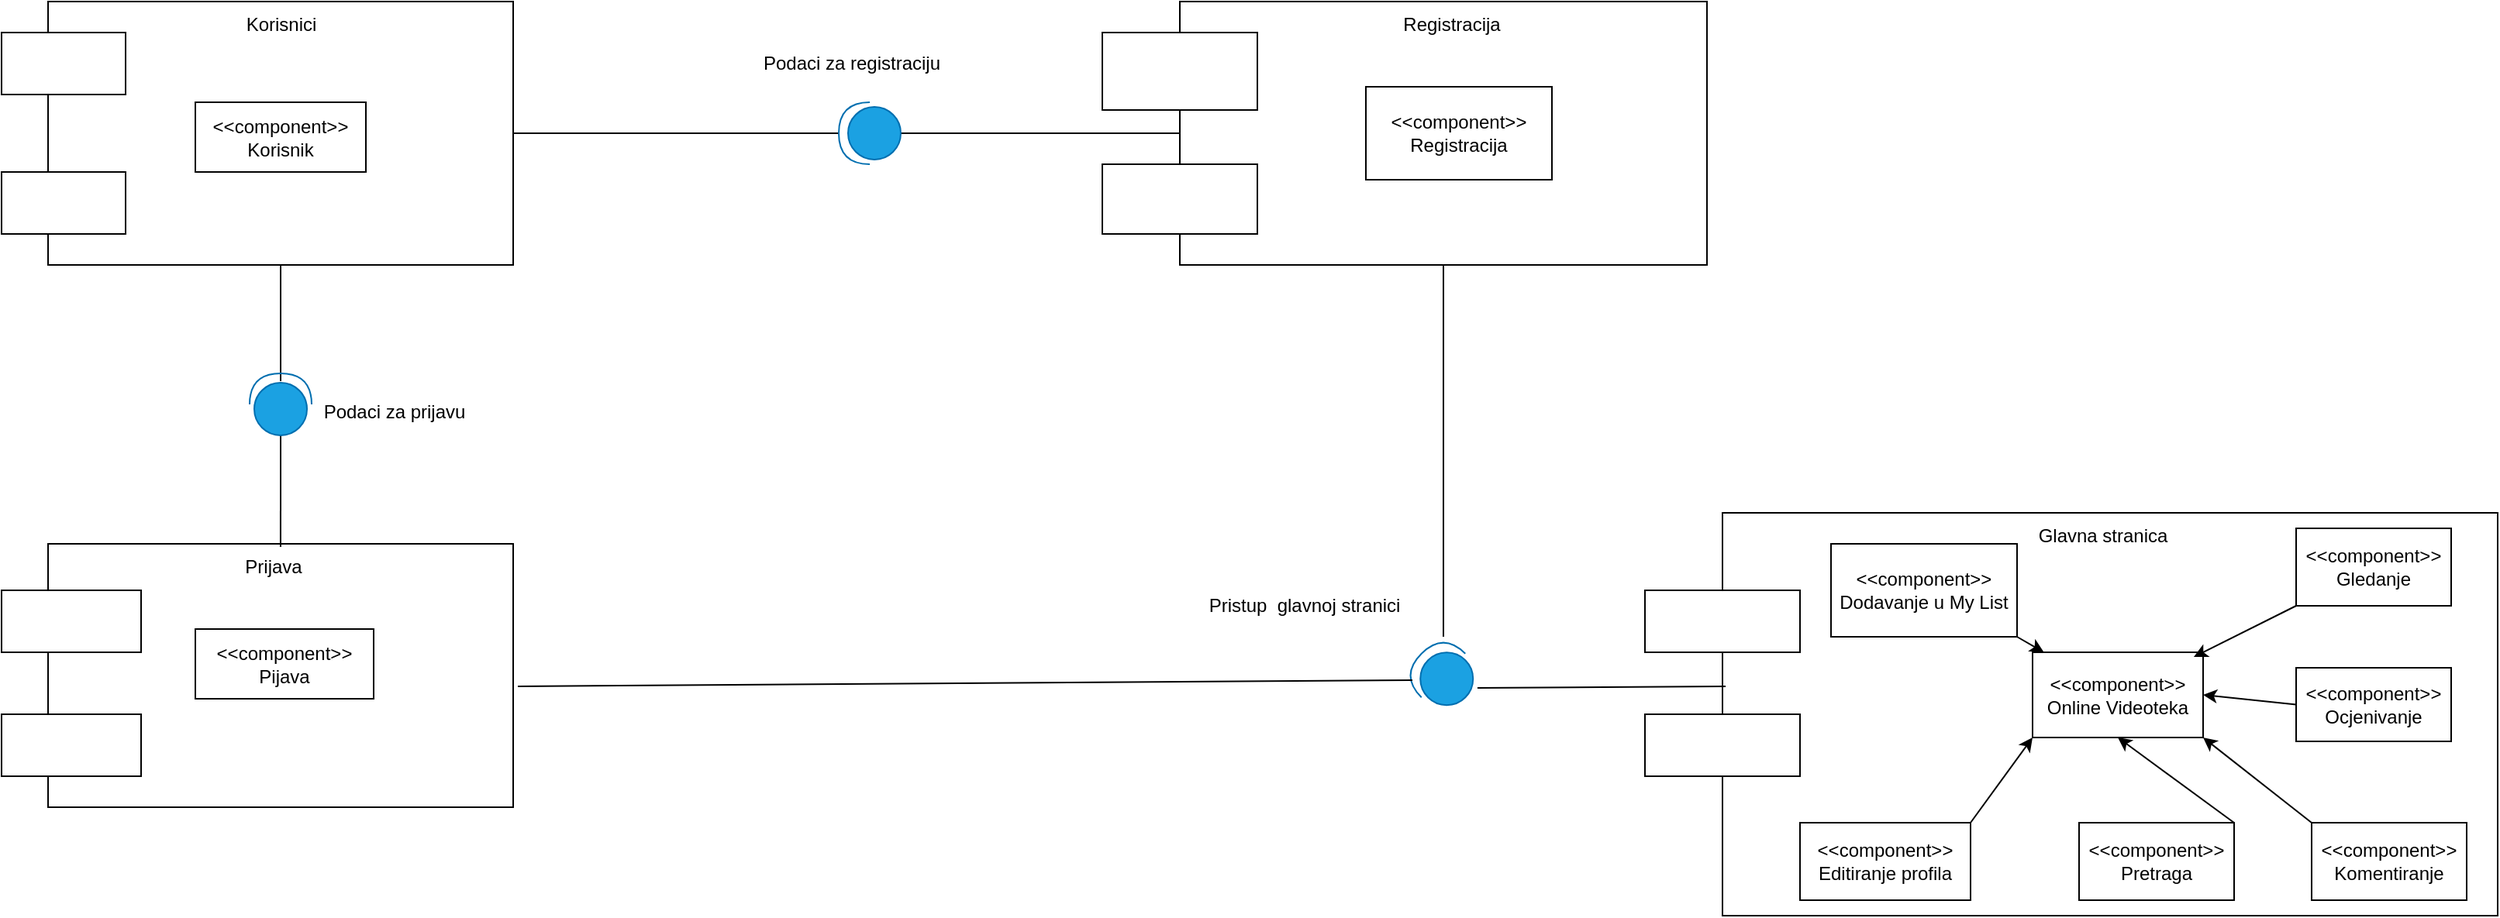 <mxfile version="21.6.8" type="google">
  <diagram name="Page-1" id="1hfMfTK2yjsWsucCjEhh">
    <mxGraphModel grid="1" page="1" gridSize="10" guides="1" tooltips="1" connect="1" arrows="1" fold="1" pageScale="1" pageWidth="827" pageHeight="1169" math="0" shadow="0">
      <root>
        <mxCell id="0" />
        <mxCell id="1" parent="0" />
        <mxCell id="CAX5XdgEWYL_8YnyTvap-11" value="" style="rounded=0;whiteSpace=wrap;html=1;" vertex="1" parent="1">
          <mxGeometry x="40" y="40" width="300" height="170" as="geometry" />
        </mxCell>
        <mxCell id="CAX5XdgEWYL_8YnyTvap-12" value="" style="rounded=0;whiteSpace=wrap;html=1;" vertex="1" parent="1">
          <mxGeometry x="10" y="60" width="80" height="40" as="geometry" />
        </mxCell>
        <mxCell id="CAX5XdgEWYL_8YnyTvap-13" value="" style="rounded=0;whiteSpace=wrap;html=1;" vertex="1" parent="1">
          <mxGeometry x="10" y="150" width="80" height="40" as="geometry" />
        </mxCell>
        <mxCell id="CAX5XdgEWYL_8YnyTvap-14" value="&amp;lt;&amp;lt;component&amp;gt;&amp;gt;&lt;br&gt;Korisnik" style="rounded=0;whiteSpace=wrap;html=1;" vertex="1" parent="1">
          <mxGeometry x="135" y="105" width="110" height="45" as="geometry" />
        </mxCell>
        <mxCell id="CAX5XdgEWYL_8YnyTvap-15" value="Korisnici" style="text;html=1;align=center;verticalAlign=middle;resizable=0;points=[];autosize=1;strokeColor=none;fillColor=none;" vertex="1" parent="1">
          <mxGeometry x="155" y="40" width="70" height="30" as="geometry" />
        </mxCell>
        <mxCell id="CAX5XdgEWYL_8YnyTvap-16" value="" style="rounded=0;whiteSpace=wrap;html=1;" vertex="1" parent="1">
          <mxGeometry x="40" y="390" width="300" height="170" as="geometry" />
        </mxCell>
        <mxCell id="CAX5XdgEWYL_8YnyTvap-21" value="" style="endArrow=none;html=1;rounded=0;entryX=0.5;entryY=1;entryDx=0;entryDy=0;exitX=1;exitY=0.5;exitDx=0;exitDy=0;exitPerimeter=0;" edge="1" parent="1" target="CAX5XdgEWYL_8YnyTvap-11">
          <mxGeometry width="50" height="50" relative="1" as="geometry">
            <mxPoint x="190" y="285" as="sourcePoint" />
            <mxPoint x="310" y="280" as="targetPoint" />
          </mxGeometry>
        </mxCell>
        <mxCell id="CAX5XdgEWYL_8YnyTvap-22" value="" style="endArrow=none;html=1;rounded=0;entryX=0;entryY=0.5;entryDx=0;entryDy=0;entryPerimeter=0;exitX=0.583;exitY=0.067;exitDx=0;exitDy=0;exitPerimeter=0;" edge="1" parent="1" source="CAX5XdgEWYL_8YnyTvap-42" target="CAX5XdgEWYL_8YnyTvap-68">
          <mxGeometry width="50" height="50" relative="1" as="geometry">
            <mxPoint x="190" y="380" as="sourcePoint" />
            <mxPoint x="190" y="320" as="targetPoint" />
          </mxGeometry>
        </mxCell>
        <mxCell id="CAX5XdgEWYL_8YnyTvap-24" value="Podaci za prijavu" style="text;html=1;align=center;verticalAlign=middle;resizable=0;points=[];autosize=1;strokeColor=none;fillColor=none;" vertex="1" parent="1">
          <mxGeometry x="207.5" y="290" width="110" height="30" as="geometry" />
        </mxCell>
        <mxCell id="CAX5XdgEWYL_8YnyTvap-25" value="" style="rounded=0;whiteSpace=wrap;html=1;" vertex="1" parent="1">
          <mxGeometry x="10" y="420" width="90" height="40" as="geometry" />
        </mxCell>
        <mxCell id="CAX5XdgEWYL_8YnyTvap-26" value="" style="rounded=0;whiteSpace=wrap;html=1;" vertex="1" parent="1">
          <mxGeometry x="10" y="500" width="90" height="40" as="geometry" />
        </mxCell>
        <mxCell id="CAX5XdgEWYL_8YnyTvap-27" value="&amp;lt;&amp;lt;component&amp;gt;&amp;gt;&lt;br&gt;Pijava" style="rounded=0;whiteSpace=wrap;html=1;" vertex="1" parent="1">
          <mxGeometry x="135" y="445" width="115" height="45" as="geometry" />
        </mxCell>
        <mxCell id="CAX5XdgEWYL_8YnyTvap-28" value="" style="endArrow=none;html=1;rounded=0;exitX=1;exitY=0.5;exitDx=0;exitDy=0;" edge="1" parent="1" source="CAX5XdgEWYL_8YnyTvap-11">
          <mxGeometry width="50" height="50" relative="1" as="geometry">
            <mxPoint x="260" y="330" as="sourcePoint" />
            <mxPoint x="550" y="125" as="targetPoint" />
          </mxGeometry>
        </mxCell>
        <mxCell id="CAX5XdgEWYL_8YnyTvap-37" value="" style="rounded=0;whiteSpace=wrap;html=1;" vertex="1" parent="1">
          <mxGeometry x="770" y="40" width="340" height="170" as="geometry" />
        </mxCell>
        <mxCell id="CAX5XdgEWYL_8YnyTvap-38" value="" style="endArrow=none;html=1;rounded=0;exitX=1;exitY=0.5;exitDx=0;exitDy=0;entryX=0;entryY=0.5;entryDx=0;entryDy=0;" edge="1" parent="1" target="CAX5XdgEWYL_8YnyTvap-37">
          <mxGeometry width="50" height="50" relative="1" as="geometry">
            <mxPoint x="590" y="125" as="sourcePoint" />
            <mxPoint x="670" y="280" as="targetPoint" />
          </mxGeometry>
        </mxCell>
        <mxCell id="CAX5XdgEWYL_8YnyTvap-39" value="" style="rounded=0;whiteSpace=wrap;html=1;" vertex="1" parent="1">
          <mxGeometry x="720" y="60" width="100" height="50" as="geometry" />
        </mxCell>
        <mxCell id="CAX5XdgEWYL_8YnyTvap-40" value="" style="rounded=0;whiteSpace=wrap;html=1;" vertex="1" parent="1">
          <mxGeometry x="720" y="145" width="100" height="45" as="geometry" />
        </mxCell>
        <mxCell id="CAX5XdgEWYL_8YnyTvap-41" value="&amp;lt;&amp;lt;component&amp;gt;&amp;gt;&lt;br&gt;Registracija" style="rounded=0;whiteSpace=wrap;html=1;" vertex="1" parent="1">
          <mxGeometry x="890" y="95" width="120" height="60" as="geometry" />
        </mxCell>
        <mxCell id="CAX5XdgEWYL_8YnyTvap-42" value="Prijava" style="text;html=1;align=center;verticalAlign=middle;resizable=0;points=[];autosize=1;strokeColor=none;fillColor=none;" vertex="1" parent="1">
          <mxGeometry x="155" y="390" width="60" height="30" as="geometry" />
        </mxCell>
        <mxCell id="CAX5XdgEWYL_8YnyTvap-43" value="&lt;blockquote style=&quot;margin: 0 0 0 40px; border: none; padding: 0px;&quot;&gt;Registracija&lt;/blockquote&gt;" style="text;html=1;align=center;verticalAlign=middle;resizable=0;points=[];autosize=1;strokeColor=none;fillColor=none;" vertex="1" parent="1">
          <mxGeometry x="860" y="40" width="130" height="30" as="geometry" />
        </mxCell>
        <mxCell id="CAX5XdgEWYL_8YnyTvap-44" value="Podaci za registraciju" style="text;html=1;align=center;verticalAlign=middle;resizable=0;points=[];autosize=1;strokeColor=none;fillColor=none;" vertex="1" parent="1">
          <mxGeometry x="487.5" y="65" width="140" height="30" as="geometry" />
        </mxCell>
        <mxCell id="CAX5XdgEWYL_8YnyTvap-45" value="" style="endArrow=none;html=1;rounded=0;entryX=0.5;entryY=1;entryDx=0;entryDy=0;exitX=0.942;exitY=0.942;exitDx=0;exitDy=0;exitPerimeter=0;" edge="1" parent="1" source="CAX5XdgEWYL_8YnyTvap-47" target="CAX5XdgEWYL_8YnyTvap-37">
          <mxGeometry width="50" height="50" relative="1" as="geometry">
            <mxPoint x="940" y="400" as="sourcePoint" />
            <mxPoint x="670" y="280" as="targetPoint" />
          </mxGeometry>
        </mxCell>
        <mxCell id="CAX5XdgEWYL_8YnyTvap-46" value="" style="shape=providedRequiredInterface;html=1;verticalLabelPosition=bottom;sketch=0;direction=west;fillColor=#1ba1e2;fontColor=#ffffff;strokeColor=#006EAF;" vertex="1" parent="1">
          <mxGeometry x="550" y="105" width="40" height="40" as="geometry" />
        </mxCell>
        <mxCell id="CAX5XdgEWYL_8YnyTvap-47" value="" style="shape=providedRequiredInterface;html=1;verticalLabelPosition=bottom;sketch=0;direction=west;rotation=45;fillColor=#1ba1e2;fontColor=#ffffff;strokeColor=#006EAF;" vertex="1" parent="1">
          <mxGeometry x="920" y="455" width="40" height="40" as="geometry" />
        </mxCell>
        <mxCell id="CAX5XdgEWYL_8YnyTvap-48" value="" style="endArrow=none;html=1;rounded=0;exitX=1.01;exitY=0.541;exitDx=0;exitDy=0;exitPerimeter=0;entryX=0.801;entryY=0.093;entryDx=0;entryDy=0;entryPerimeter=0;" edge="1" parent="1" source="CAX5XdgEWYL_8YnyTvap-16" target="CAX5XdgEWYL_8YnyTvap-47">
          <mxGeometry width="50" height="50" relative="1" as="geometry">
            <mxPoint x="620" y="330" as="sourcePoint" />
            <mxPoint x="870" y="430" as="targetPoint" />
          </mxGeometry>
        </mxCell>
        <mxCell id="CAX5XdgEWYL_8YnyTvap-49" value="Pristup&amp;nbsp;&amp;nbsp;glavnoj stranici" style="text;html=1;align=center;verticalAlign=middle;resizable=0;points=[];autosize=1;strokeColor=none;fillColor=none;" vertex="1" parent="1">
          <mxGeometry x="775" y="415" width="150" height="30" as="geometry" />
        </mxCell>
        <mxCell id="CAX5XdgEWYL_8YnyTvap-50" value="" style="rounded=0;whiteSpace=wrap;html=1;" vertex="1" parent="1">
          <mxGeometry x="1120" y="370" width="500" height="260" as="geometry" />
        </mxCell>
        <mxCell id="CAX5XdgEWYL_8YnyTvap-51" value="" style="endArrow=none;html=1;rounded=0;exitX=-0.03;exitY=0.747;exitDx=0;exitDy=0;exitPerimeter=0;entryX=0.004;entryY=0.431;entryDx=0;entryDy=0;entryPerimeter=0;" edge="1" parent="1" source="CAX5XdgEWYL_8YnyTvap-47" target="CAX5XdgEWYL_8YnyTvap-50">
          <mxGeometry width="50" height="50" relative="1" as="geometry">
            <mxPoint x="1010" y="430" as="sourcePoint" />
            <mxPoint x="1060" y="380" as="targetPoint" />
          </mxGeometry>
        </mxCell>
        <mxCell id="CAX5XdgEWYL_8YnyTvap-52" value="" style="rounded=0;whiteSpace=wrap;html=1;" vertex="1" parent="1">
          <mxGeometry x="1070" y="420" width="100" height="40" as="geometry" />
        </mxCell>
        <mxCell id="CAX5XdgEWYL_8YnyTvap-53" value="" style="rounded=0;whiteSpace=wrap;html=1;" vertex="1" parent="1">
          <mxGeometry x="1070" y="500" width="100" height="40" as="geometry" />
        </mxCell>
        <mxCell id="CAX5XdgEWYL_8YnyTvap-54" value="&amp;lt;&amp;lt;component&amp;gt;&amp;gt;&lt;br&gt;Online Videoteka" style="rounded=0;whiteSpace=wrap;html=1;" vertex="1" parent="1">
          <mxGeometry x="1320" y="460" width="110" height="55" as="geometry" />
        </mxCell>
        <mxCell id="CAX5XdgEWYL_8YnyTvap-55" value="&amp;lt;&amp;lt;component&amp;gt;&amp;gt;&lt;br&gt;Gledanje" style="rounded=0;whiteSpace=wrap;html=1;" vertex="1" parent="1">
          <mxGeometry x="1490" y="380" width="100" height="50" as="geometry" />
        </mxCell>
        <mxCell id="CAX5XdgEWYL_8YnyTvap-56" value="&amp;lt;&amp;lt;component&amp;gt;&amp;gt;&lt;br&gt;Ocjenivanje" style="rounded=0;whiteSpace=wrap;html=1;" vertex="1" parent="1">
          <mxGeometry x="1490" y="470" width="100" height="47.5" as="geometry" />
        </mxCell>
        <mxCell id="CAX5XdgEWYL_8YnyTvap-57" value="&amp;lt;&amp;lt;component&amp;gt;&amp;gt;&lt;br&gt;Komentiranje" style="rounded=0;whiteSpace=wrap;html=1;" vertex="1" parent="1">
          <mxGeometry x="1500" y="570" width="100" height="50" as="geometry" />
        </mxCell>
        <mxCell id="CAX5XdgEWYL_8YnyTvap-58" value="&amp;lt;&amp;lt;component&amp;gt;&amp;gt;&lt;br&gt;Pretraga" style="rounded=0;whiteSpace=wrap;html=1;" vertex="1" parent="1">
          <mxGeometry x="1350" y="570" width="100" height="50" as="geometry" />
        </mxCell>
        <mxCell id="CAX5XdgEWYL_8YnyTvap-59" value="&amp;lt;&amp;lt;component&amp;gt;&amp;gt;&lt;br&gt;Editiranje profila" style="rounded=0;whiteSpace=wrap;html=1;" vertex="1" parent="1">
          <mxGeometry x="1170" y="570" width="110" height="50" as="geometry" />
        </mxCell>
        <mxCell id="CAX5XdgEWYL_8YnyTvap-60" value="Glavna stranica" style="text;html=1;align=center;verticalAlign=middle;resizable=0;points=[];autosize=1;strokeColor=none;fillColor=none;" vertex="1" parent="1">
          <mxGeometry x="1310" y="370" width="110" height="30" as="geometry" />
        </mxCell>
        <mxCell id="CAX5XdgEWYL_8YnyTvap-61" value="&amp;lt;&amp;lt;component&amp;gt;&amp;gt;&lt;br&gt;Dodavanje u My List" style="rounded=0;whiteSpace=wrap;html=1;" vertex="1" parent="1">
          <mxGeometry x="1190" y="390" width="120" height="60" as="geometry" />
        </mxCell>
        <mxCell id="CAX5XdgEWYL_8YnyTvap-62" value="" style="endArrow=classic;html=1;rounded=0;exitX=1;exitY=1;exitDx=0;exitDy=0;" edge="1" parent="1" source="CAX5XdgEWYL_8YnyTvap-61" target="CAX5XdgEWYL_8YnyTvap-54">
          <mxGeometry width="50" height="50" relative="1" as="geometry">
            <mxPoint x="1010" y="430" as="sourcePoint" />
            <mxPoint x="1060" y="380" as="targetPoint" />
          </mxGeometry>
        </mxCell>
        <mxCell id="CAX5XdgEWYL_8YnyTvap-63" value="" style="endArrow=classic;html=1;rounded=0;exitX=1;exitY=0;exitDx=0;exitDy=0;entryX=0;entryY=1;entryDx=0;entryDy=0;" edge="1" parent="1" source="CAX5XdgEWYL_8YnyTvap-59" target="CAX5XdgEWYL_8YnyTvap-54">
          <mxGeometry width="50" height="50" relative="1" as="geometry">
            <mxPoint x="1010" y="430" as="sourcePoint" />
            <mxPoint x="1060" y="380" as="targetPoint" />
          </mxGeometry>
        </mxCell>
        <mxCell id="CAX5XdgEWYL_8YnyTvap-64" value="" style="endArrow=classic;html=1;rounded=0;exitX=1;exitY=0;exitDx=0;exitDy=0;entryX=0.5;entryY=1;entryDx=0;entryDy=0;" edge="1" parent="1" source="CAX5XdgEWYL_8YnyTvap-58" target="CAX5XdgEWYL_8YnyTvap-54">
          <mxGeometry width="50" height="50" relative="1" as="geometry">
            <mxPoint x="1010" y="430" as="sourcePoint" />
            <mxPoint x="1060" y="380" as="targetPoint" />
          </mxGeometry>
        </mxCell>
        <mxCell id="CAX5XdgEWYL_8YnyTvap-65" value="" style="endArrow=classic;html=1;rounded=0;exitX=0;exitY=0;exitDx=0;exitDy=0;entryX=1;entryY=1;entryDx=0;entryDy=0;" edge="1" parent="1" source="CAX5XdgEWYL_8YnyTvap-57" target="CAX5XdgEWYL_8YnyTvap-54">
          <mxGeometry width="50" height="50" relative="1" as="geometry">
            <mxPoint x="1010" y="430" as="sourcePoint" />
            <mxPoint x="1060" y="380" as="targetPoint" />
          </mxGeometry>
        </mxCell>
        <mxCell id="CAX5XdgEWYL_8YnyTvap-66" value="" style="endArrow=classic;html=1;rounded=0;exitX=0;exitY=1;exitDx=0;exitDy=0;entryX=0.945;entryY=0.055;entryDx=0;entryDy=0;entryPerimeter=0;" edge="1" parent="1" source="CAX5XdgEWYL_8YnyTvap-55" target="CAX5XdgEWYL_8YnyTvap-54">
          <mxGeometry width="50" height="50" relative="1" as="geometry">
            <mxPoint x="1010" y="430" as="sourcePoint" />
            <mxPoint x="1060" y="380" as="targetPoint" />
          </mxGeometry>
        </mxCell>
        <mxCell id="CAX5XdgEWYL_8YnyTvap-67" value="" style="endArrow=classic;html=1;rounded=0;exitX=0;exitY=0.5;exitDx=0;exitDy=0;entryX=1;entryY=0.5;entryDx=0;entryDy=0;" edge="1" parent="1" source="CAX5XdgEWYL_8YnyTvap-56" target="CAX5XdgEWYL_8YnyTvap-54">
          <mxGeometry width="50" height="50" relative="1" as="geometry">
            <mxPoint x="1010" y="430" as="sourcePoint" />
            <mxPoint x="1060" y="380" as="targetPoint" />
          </mxGeometry>
        </mxCell>
        <mxCell id="CAX5XdgEWYL_8YnyTvap-68" value="" style="shape=providedRequiredInterface;html=1;verticalLabelPosition=bottom;sketch=0;direction=north;fillColor=#1ba1e2;fontColor=#ffffff;strokeColor=#006EAF;" vertex="1" parent="1">
          <mxGeometry x="170" y="280" width="40" height="40" as="geometry" />
        </mxCell>
      </root>
    </mxGraphModel>
  </diagram>
</mxfile>
